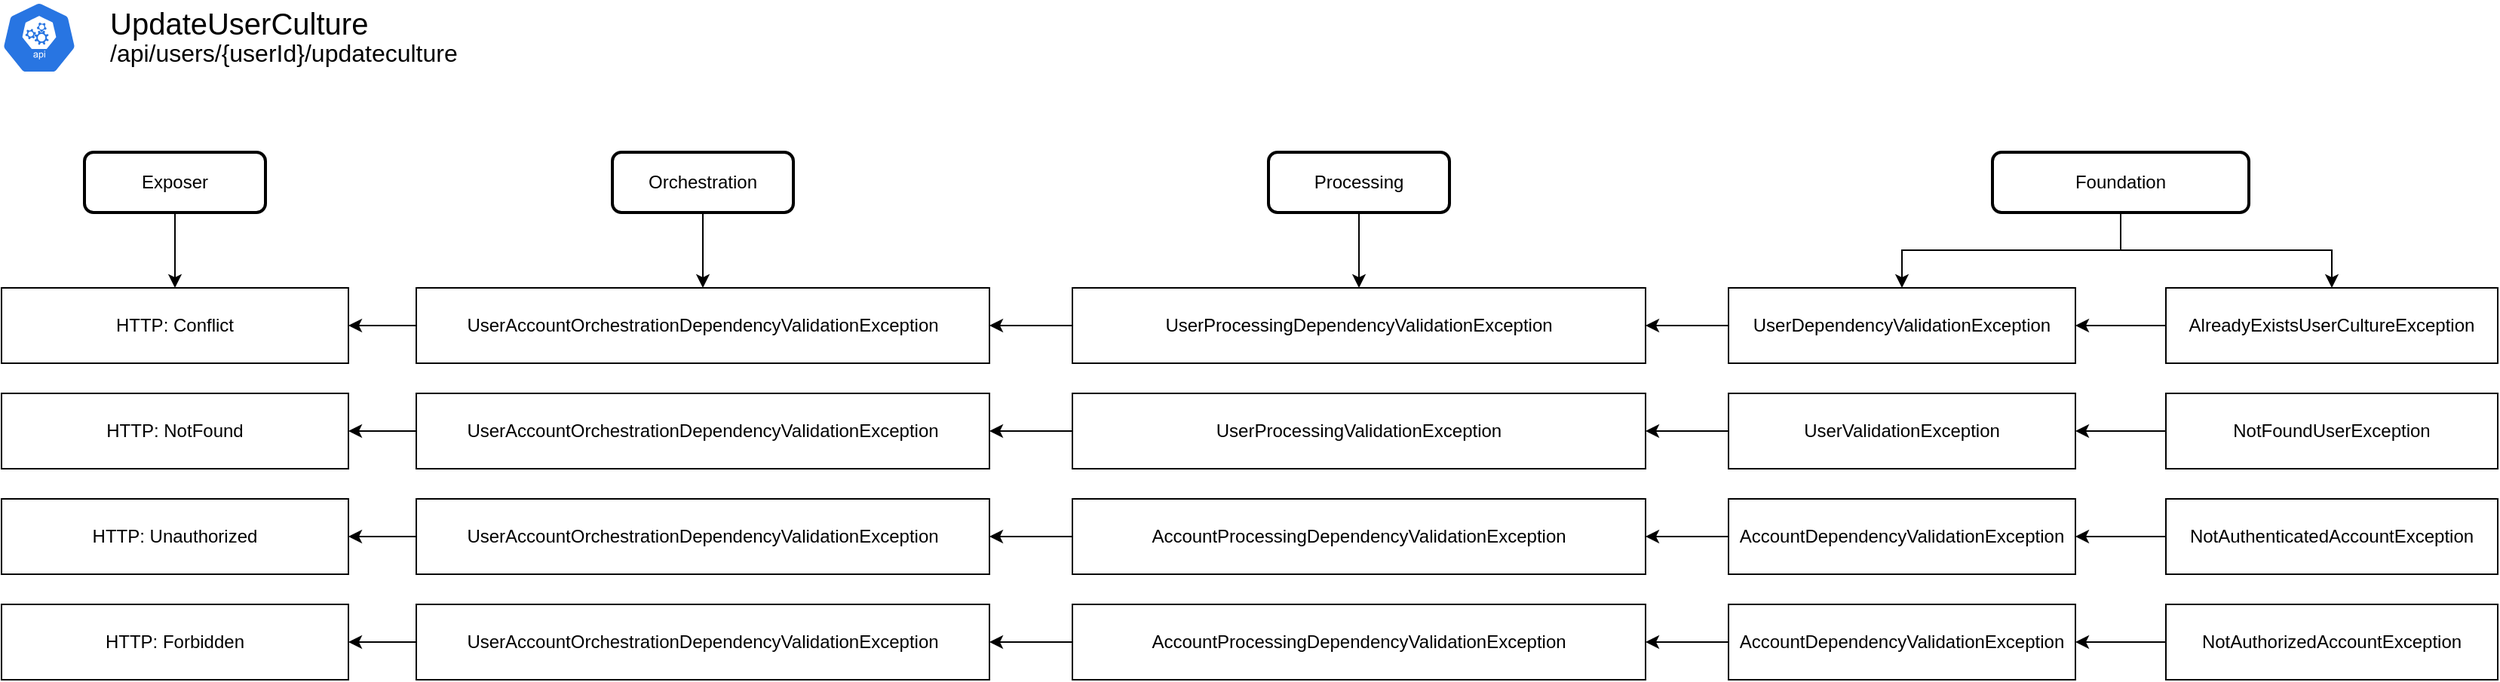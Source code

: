 <mxfile version="14.9.6" type="device" pages="3"><diagram id="CsEMnxA85D2mf0pbBJC0" name="Exceptions"><mxGraphModel dx="1492" dy="656" grid="1" gridSize="10" guides="1" tooltips="1" connect="1" arrows="1" fold="1" page="0" pageScale="1" pageWidth="1100" pageHeight="850" math="0" shadow="0"><root><mxCell id="0"/><mxCell id="1" parent="0"/><mxCell id="eDOsHBDGSvk5uLlNtwb7-19" value="" style="group" parent="1" vertex="1" connectable="0"><mxGeometry x="-170" y="190" width="310" height="48" as="geometry"/></mxCell><mxCell id="eDOsHBDGSvk5uLlNtwb7-16" value="" style="html=1;dashed=0;whitespace=wrap;fillColor=#2875E2;strokeColor=#ffffff;points=[[0.005,0.63,0],[0.1,0.2,0],[0.9,0.2,0],[0.5,0,0],[0.995,0.63,0],[0.72,0.99,0],[0.5,1,0],[0.28,0.99,0]];shape=mxgraph.kubernetes.icon;prIcon=api" parent="eDOsHBDGSvk5uLlNtwb7-19" vertex="1"><mxGeometry width="50" height="48" as="geometry"/></mxCell><mxCell id="eDOsHBDGSvk5uLlNtwb7-2" value="&lt;span style=&quot;font-size: 20px&quot;&gt;UpdateUserCulture&lt;/span&gt;" style="text;html=1;strokeColor=none;fillColor=none;align=left;verticalAlign=middle;whiteSpace=wrap;rounded=0;" parent="eDOsHBDGSvk5uLlNtwb7-19" vertex="1"><mxGeometry x="70" y="4" width="180" height="20" as="geometry"/></mxCell><mxCell id="eDOsHBDGSvk5uLlNtwb7-17" value="&lt;span style=&quot;font-size: 16px&quot;&gt;/api/users/{userId}/updateculture&lt;/span&gt;" style="text;html=1;strokeColor=none;fillColor=none;align=left;verticalAlign=middle;whiteSpace=wrap;rounded=0;" parent="eDOsHBDGSvk5uLlNtwb7-19" vertex="1"><mxGeometry x="70" y="24" width="240" height="20" as="geometry"/></mxCell><mxCell id="eDOsHBDGSvk5uLlNtwb7-31" style="edgeStyle=orthogonalEdgeStyle;rounded=0;orthogonalLoop=1;jettySize=auto;html=1;" parent="1" source="eDOsHBDGSvk5uLlNtwb7-32" target="eDOsHBDGSvk5uLlNtwb7-34" edge="1"><mxGeometry relative="1" as="geometry"/></mxCell><mxCell id="eDOsHBDGSvk5uLlNtwb7-32" value="AlreadyExistsUserCultureException" style="rounded=0;whiteSpace=wrap;html=1;" parent="1" vertex="1"><mxGeometry x="1265" y="380" width="220" height="50" as="geometry"/></mxCell><mxCell id="eDOsHBDGSvk5uLlNtwb7-71" style="edgeStyle=orthogonalEdgeStyle;rounded=0;orthogonalLoop=1;jettySize=auto;html=1;entryX=1;entryY=0.5;entryDx=0;entryDy=0;" parent="1" source="eDOsHBDGSvk5uLlNtwb7-34" target="eDOsHBDGSvk5uLlNtwb7-67" edge="1"><mxGeometry relative="1" as="geometry"/></mxCell><mxCell id="eDOsHBDGSvk5uLlNtwb7-34" value="UserDependencyValidationException" style="rounded=0;whiteSpace=wrap;html=1;" parent="1" vertex="1"><mxGeometry x="975" y="380" width="230" height="50" as="geometry"/></mxCell><mxCell id="eDOsHBDGSvk5uLlNtwb7-35" value="HTTP: Conflict" style="rounded=0;whiteSpace=wrap;html=1;" parent="1" vertex="1"><mxGeometry x="-170" y="380" width="230" height="50" as="geometry"/></mxCell><mxCell id="eDOsHBDGSvk5uLlNtwb7-36" style="edgeStyle=orthogonalEdgeStyle;rounded=0;orthogonalLoop=1;jettySize=auto;html=1;" parent="1" source="eDOsHBDGSvk5uLlNtwb7-37" target="eDOsHBDGSvk5uLlNtwb7-39" edge="1"><mxGeometry relative="1" as="geometry"/></mxCell><mxCell id="eDOsHBDGSvk5uLlNtwb7-37" value="NotFoundUserException" style="rounded=0;whiteSpace=wrap;html=1;" parent="1" vertex="1"><mxGeometry x="1265" y="450" width="220" height="50" as="geometry"/></mxCell><mxCell id="eDOsHBDGSvk5uLlNtwb7-72" style="edgeStyle=orthogonalEdgeStyle;rounded=0;orthogonalLoop=1;jettySize=auto;html=1;" parent="1" source="eDOsHBDGSvk5uLlNtwb7-39" target="eDOsHBDGSvk5uLlNtwb7-68" edge="1"><mxGeometry relative="1" as="geometry"/></mxCell><mxCell id="eDOsHBDGSvk5uLlNtwb7-39" value="UserValidationException" style="rounded=0;whiteSpace=wrap;html=1;" parent="1" vertex="1"><mxGeometry x="975" y="450" width="230" height="50" as="geometry"/></mxCell><mxCell id="eDOsHBDGSvk5uLlNtwb7-40" value="HTTP: NotFound" style="rounded=0;whiteSpace=wrap;html=1;" parent="1" vertex="1"><mxGeometry x="-170" y="450" width="230" height="50" as="geometry"/></mxCell><mxCell id="eDOsHBDGSvk5uLlNtwb7-41" style="edgeStyle=orthogonalEdgeStyle;rounded=0;orthogonalLoop=1;jettySize=auto;html=1;entryX=1;entryY=0.5;entryDx=0;entryDy=0;" parent="1" source="eDOsHBDGSvk5uLlNtwb7-42" target="eDOsHBDGSvk5uLlNtwb7-46" edge="1"><mxGeometry relative="1" as="geometry"/></mxCell><mxCell id="eDOsHBDGSvk5uLlNtwb7-42" value="NotAuthenticatedAccountException" style="rounded=0;whiteSpace=wrap;html=1;" parent="1" vertex="1"><mxGeometry x="1265" y="520" width="220" height="50" as="geometry"/></mxCell><mxCell id="eDOsHBDGSvk5uLlNtwb7-43" style="edgeStyle=orthogonalEdgeStyle;rounded=0;orthogonalLoop=1;jettySize=auto;html=1;entryX=1;entryY=0.5;entryDx=0;entryDy=0;" parent="1" source="eDOsHBDGSvk5uLlNtwb7-44" target="eDOsHBDGSvk5uLlNtwb7-48" edge="1"><mxGeometry relative="1" as="geometry"/></mxCell><mxCell id="eDOsHBDGSvk5uLlNtwb7-44" value="NotAuthorizedAccountException" style="rounded=0;whiteSpace=wrap;html=1;" parent="1" vertex="1"><mxGeometry x="1265" y="590" width="220" height="50" as="geometry"/></mxCell><mxCell id="eDOsHBDGSvk5uLlNtwb7-73" style="edgeStyle=orthogonalEdgeStyle;rounded=0;orthogonalLoop=1;jettySize=auto;html=1;entryX=1;entryY=0.5;entryDx=0;entryDy=0;" parent="1" source="eDOsHBDGSvk5uLlNtwb7-46" target="eDOsHBDGSvk5uLlNtwb7-69" edge="1"><mxGeometry relative="1" as="geometry"/></mxCell><mxCell id="eDOsHBDGSvk5uLlNtwb7-46" value="AccountDependencyValidationException" style="rounded=0;whiteSpace=wrap;html=1;" parent="1" vertex="1"><mxGeometry x="975" y="520" width="230" height="50" as="geometry"/></mxCell><mxCell id="eDOsHBDGSvk5uLlNtwb7-74" style="edgeStyle=orthogonalEdgeStyle;rounded=0;orthogonalLoop=1;jettySize=auto;html=1;entryX=1;entryY=0.5;entryDx=0;entryDy=0;" parent="1" source="eDOsHBDGSvk5uLlNtwb7-48" target="eDOsHBDGSvk5uLlNtwb7-70" edge="1"><mxGeometry relative="1" as="geometry"/></mxCell><mxCell id="eDOsHBDGSvk5uLlNtwb7-48" value="AccountDependencyValidationException" style="rounded=0;whiteSpace=wrap;html=1;" parent="1" vertex="1"><mxGeometry x="975" y="590" width="230" height="50" as="geometry"/></mxCell><mxCell id="eDOsHBDGSvk5uLlNtwb7-49" value="HTTP: Unauthorized" style="rounded=0;whiteSpace=wrap;html=1;" parent="1" vertex="1"><mxGeometry x="-170" y="520" width="230" height="50" as="geometry"/></mxCell><mxCell id="eDOsHBDGSvk5uLlNtwb7-50" value="HTTP: Forbidden" style="rounded=0;whiteSpace=wrap;html=1;" parent="1" vertex="1"><mxGeometry x="-170" y="590" width="230" height="50" as="geometry"/></mxCell><mxCell id="eDOsHBDGSvk5uLlNtwb7-53" style="edgeStyle=orthogonalEdgeStyle;rounded=0;orthogonalLoop=1;jettySize=auto;html=1;entryX=1;entryY=0.5;entryDx=0;entryDy=0;" parent="1" source="eDOsHBDGSvk5uLlNtwb7-51" target="eDOsHBDGSvk5uLlNtwb7-35" edge="1"><mxGeometry relative="1" as="geometry"/></mxCell><mxCell id="eDOsHBDGSvk5uLlNtwb7-51" value="UserAccountOrchestrationDependencyValidationException" style="rounded=0;whiteSpace=wrap;html=1;" parent="1" vertex="1"><mxGeometry x="105" y="380" width="380" height="50" as="geometry"/></mxCell><mxCell id="eDOsHBDGSvk5uLlNtwb7-56" style="edgeStyle=orthogonalEdgeStyle;rounded=0;orthogonalLoop=1;jettySize=auto;html=1;entryX=1;entryY=0.5;entryDx=0;entryDy=0;" parent="1" source="eDOsHBDGSvk5uLlNtwb7-54" target="eDOsHBDGSvk5uLlNtwb7-40" edge="1"><mxGeometry relative="1" as="geometry"/></mxCell><mxCell id="eDOsHBDGSvk5uLlNtwb7-54" value="UserAccountOrchestrationDependencyValidationException" style="rounded=0;whiteSpace=wrap;html=1;" parent="1" vertex="1"><mxGeometry x="105" y="450" width="380" height="50" as="geometry"/></mxCell><mxCell id="eDOsHBDGSvk5uLlNtwb7-59" style="edgeStyle=orthogonalEdgeStyle;rounded=0;orthogonalLoop=1;jettySize=auto;html=1;entryX=1;entryY=0.5;entryDx=0;entryDy=0;" parent="1" source="eDOsHBDGSvk5uLlNtwb7-57" target="eDOsHBDGSvk5uLlNtwb7-49" edge="1"><mxGeometry relative="1" as="geometry"/></mxCell><mxCell id="eDOsHBDGSvk5uLlNtwb7-57" value="UserAccountOrchestrationDependencyValidationException" style="rounded=0;whiteSpace=wrap;html=1;" parent="1" vertex="1"><mxGeometry x="105" y="520" width="380" height="50" as="geometry"/></mxCell><mxCell id="eDOsHBDGSvk5uLlNtwb7-62" style="edgeStyle=orthogonalEdgeStyle;rounded=0;orthogonalLoop=1;jettySize=auto;html=1;entryX=1;entryY=0.5;entryDx=0;entryDy=0;" parent="1" source="eDOsHBDGSvk5uLlNtwb7-60" target="eDOsHBDGSvk5uLlNtwb7-50" edge="1"><mxGeometry relative="1" as="geometry"/></mxCell><mxCell id="eDOsHBDGSvk5uLlNtwb7-60" value="UserAccountOrchestrationDependencyValidationException" style="rounded=0;whiteSpace=wrap;html=1;" parent="1" vertex="1"><mxGeometry x="105" y="590" width="380" height="50" as="geometry"/></mxCell><mxCell id="eDOsHBDGSvk5uLlNtwb7-65" style="edgeStyle=orthogonalEdgeStyle;rounded=0;orthogonalLoop=1;jettySize=auto;html=1;entryX=0.5;entryY=0;entryDx=0;entryDy=0;" parent="1" source="eDOsHBDGSvk5uLlNtwb7-63" target="eDOsHBDGSvk5uLlNtwb7-32" edge="1"><mxGeometry relative="1" as="geometry"/></mxCell><mxCell id="eDOsHBDGSvk5uLlNtwb7-66" style="edgeStyle=orthogonalEdgeStyle;rounded=0;orthogonalLoop=1;jettySize=auto;html=1;entryX=0.5;entryY=0;entryDx=0;entryDy=0;" parent="1" source="eDOsHBDGSvk5uLlNtwb7-63" target="eDOsHBDGSvk5uLlNtwb7-34" edge="1"><mxGeometry relative="1" as="geometry"/></mxCell><mxCell id="eDOsHBDGSvk5uLlNtwb7-63" value="Foundation" style="rounded=1;whiteSpace=wrap;html=1;strokeWidth=2;gradientColor=none;" parent="1" vertex="1"><mxGeometry x="1150" y="290" width="170" height="40" as="geometry"/></mxCell><mxCell id="eDOsHBDGSvk5uLlNtwb7-81" style="edgeStyle=orthogonalEdgeStyle;rounded=0;orthogonalLoop=1;jettySize=auto;html=1;" parent="1" source="eDOsHBDGSvk5uLlNtwb7-64" target="eDOsHBDGSvk5uLlNtwb7-67" edge="1"><mxGeometry relative="1" as="geometry"/></mxCell><mxCell id="eDOsHBDGSvk5uLlNtwb7-64" value="Processing" style="rounded=1;whiteSpace=wrap;html=1;strokeWidth=2;gradientColor=none;" parent="1" vertex="1"><mxGeometry x="670" y="290" width="120" height="40" as="geometry"/></mxCell><mxCell id="eDOsHBDGSvk5uLlNtwb7-75" style="edgeStyle=orthogonalEdgeStyle;rounded=0;orthogonalLoop=1;jettySize=auto;html=1;entryX=1;entryY=0.5;entryDx=0;entryDy=0;" parent="1" source="eDOsHBDGSvk5uLlNtwb7-67" target="eDOsHBDGSvk5uLlNtwb7-51" edge="1"><mxGeometry relative="1" as="geometry"/></mxCell><mxCell id="eDOsHBDGSvk5uLlNtwb7-67" value="UserProcessingDependencyValidationException" style="rounded=0;whiteSpace=wrap;html=1;" parent="1" vertex="1"><mxGeometry x="540" y="380" width="380" height="50" as="geometry"/></mxCell><mxCell id="eDOsHBDGSvk5uLlNtwb7-76" style="edgeStyle=orthogonalEdgeStyle;rounded=0;orthogonalLoop=1;jettySize=auto;html=1;entryX=1;entryY=0.5;entryDx=0;entryDy=0;" parent="1" source="eDOsHBDGSvk5uLlNtwb7-68" target="eDOsHBDGSvk5uLlNtwb7-54" edge="1"><mxGeometry relative="1" as="geometry"/></mxCell><mxCell id="eDOsHBDGSvk5uLlNtwb7-68" value="UserProcessingValidationException" style="rounded=0;whiteSpace=wrap;html=1;" parent="1" vertex="1"><mxGeometry x="540" y="450" width="380" height="50" as="geometry"/></mxCell><mxCell id="eDOsHBDGSvk5uLlNtwb7-77" style="edgeStyle=orthogonalEdgeStyle;rounded=0;orthogonalLoop=1;jettySize=auto;html=1;entryX=1;entryY=0.5;entryDx=0;entryDy=0;" parent="1" source="eDOsHBDGSvk5uLlNtwb7-69" target="eDOsHBDGSvk5uLlNtwb7-57" edge="1"><mxGeometry relative="1" as="geometry"/></mxCell><mxCell id="eDOsHBDGSvk5uLlNtwb7-69" value="AccountProcessingDependencyValidationException" style="rounded=0;whiteSpace=wrap;html=1;" parent="1" vertex="1"><mxGeometry x="540" y="520" width="380" height="50" as="geometry"/></mxCell><mxCell id="eDOsHBDGSvk5uLlNtwb7-78" value="" style="edgeStyle=orthogonalEdgeStyle;rounded=0;orthogonalLoop=1;jettySize=auto;html=1;" parent="1" source="eDOsHBDGSvk5uLlNtwb7-70" target="eDOsHBDGSvk5uLlNtwb7-60" edge="1"><mxGeometry relative="1" as="geometry"/></mxCell><mxCell id="eDOsHBDGSvk5uLlNtwb7-70" value="AccountProcessingDependencyValidationException" style="rounded=0;whiteSpace=wrap;html=1;" parent="1" vertex="1"><mxGeometry x="540" y="590" width="380" height="50" as="geometry"/></mxCell><mxCell id="eDOsHBDGSvk5uLlNtwb7-80" style="edgeStyle=orthogonalEdgeStyle;rounded=0;orthogonalLoop=1;jettySize=auto;html=1;" parent="1" source="eDOsHBDGSvk5uLlNtwb7-79" target="eDOsHBDGSvk5uLlNtwb7-51" edge="1"><mxGeometry relative="1" as="geometry"/></mxCell><mxCell id="eDOsHBDGSvk5uLlNtwb7-79" value="Orchestration" style="rounded=1;whiteSpace=wrap;html=1;strokeWidth=2;gradientColor=none;" parent="1" vertex="1"><mxGeometry x="235" y="290" width="120" height="40" as="geometry"/></mxCell><mxCell id="eDOsHBDGSvk5uLlNtwb7-83" style="edgeStyle=orthogonalEdgeStyle;rounded=0;orthogonalLoop=1;jettySize=auto;html=1;" parent="1" source="eDOsHBDGSvk5uLlNtwb7-82" target="eDOsHBDGSvk5uLlNtwb7-35" edge="1"><mxGeometry relative="1" as="geometry"/></mxCell><mxCell id="eDOsHBDGSvk5uLlNtwb7-82" value="Exposer" style="rounded=1;whiteSpace=wrap;html=1;strokeWidth=2;gradientColor=none;" parent="1" vertex="1"><mxGeometry x="-115" y="290" width="120" height="40" as="geometry"/></mxCell></root></mxGraphModel></diagram><diagram id="nMku2CE8dxZr9rOSE1Xh" name="JWT"><mxGraphModel dx="1831" dy="785" grid="1" gridSize="10" guides="1" tooltips="1" connect="1" arrows="1" fold="1" page="0" pageScale="1" pageWidth="1100" pageHeight="850" math="0" shadow="0"><root><mxCell id="T3J4aQcbIYhD5EvIiMY--0"/><mxCell id="T3J4aQcbIYhD5EvIiMY--1" parent="T3J4aQcbIYhD5EvIiMY--0"/><mxCell id="F7kea7uU_Rp9oJXkok8u-1" style="edgeStyle=orthogonalEdgeStyle;rounded=0;orthogonalLoop=1;jettySize=auto;html=1;entryX=0.5;entryY=0;entryDx=0;entryDy=0;" parent="T3J4aQcbIYhD5EvIiMY--1" source="T3J4aQcbIYhD5EvIiMY--2" target="F7kea7uU_Rp9oJXkok8u-0" edge="1"><mxGeometry relative="1" as="geometry"/></mxCell><mxCell id="T3J4aQcbIYhD5EvIiMY--2" value="&lt;font style=&quot;font-size: 18px&quot;&gt;FMFT.Extensions.Authentication&lt;/font&gt;" style="rounded=0;whiteSpace=wrap;html=1;" parent="T3J4aQcbIYhD5EvIiMY--1" vertex="1"><mxGeometry width="330" height="80" as="geometry"/></mxCell><mxCell id="F7kea7uU_Rp9oJXkok8u-0" value="AuthenticationContext" style="rounded=0;whiteSpace=wrap;html=1;" parent="T3J4aQcbIYhD5EvIiMY--1" vertex="1"><mxGeometry x="5" y="110" width="320" height="40" as="geometry"/></mxCell><mxCell id="F7kea7uU_Rp9oJXkok8u-4" style="edgeStyle=orthogonalEdgeStyle;rounded=0;orthogonalLoop=1;jettySize=auto;html=1;entryX=0.5;entryY=0;entryDx=0;entryDy=0;" parent="T3J4aQcbIYhD5EvIiMY--1" source="F7kea7uU_Rp9oJXkok8u-2" target="F7kea7uU_Rp9oJXkok8u-3" edge="1"><mxGeometry relative="1" as="geometry"/></mxCell><mxCell id="F7kea7uU_Rp9oJXkok8u-12" style="edgeStyle=orthogonalEdgeStyle;rounded=0;orthogonalLoop=1;jettySize=auto;html=1;exitX=1;exitY=0.5;exitDx=0;exitDy=0;" parent="T3J4aQcbIYhD5EvIiMY--1" source="F7kea7uU_Rp9oJXkok8u-7" target="F7kea7uU_Rp9oJXkok8u-11" edge="1"><mxGeometry relative="1" as="geometry"/></mxCell><mxCell id="F7kea7uU_Rp9oJXkok8u-2" value="&lt;font style=&quot;font-size: 18px&quot;&gt;FMFT.Web.Server&lt;/font&gt;" style="rounded=0;whiteSpace=wrap;html=1;" parent="T3J4aQcbIYhD5EvIiMY--1" vertex="1"><mxGeometry x="410" width="330" height="80" as="geometry"/></mxCell><mxCell id="F7kea7uU_Rp9oJXkok8u-6" style="edgeStyle=orthogonalEdgeStyle;rounded=0;orthogonalLoop=1;jettySize=auto;html=1;entryX=1;entryY=0.5;entryDx=0;entryDy=0;" parent="T3J4aQcbIYhD5EvIiMY--1" source="F7kea7uU_Rp9oJXkok8u-3" target="F7kea7uU_Rp9oJXkok8u-0" edge="1"><mxGeometry relative="1" as="geometry"/></mxCell><mxCell id="F7kea7uU_Rp9oJXkok8u-8" style="edgeStyle=orthogonalEdgeStyle;rounded=0;orthogonalLoop=1;jettySize=auto;html=1;entryX=0.5;entryY=0;entryDx=0;entryDy=0;" parent="T3J4aQcbIYhD5EvIiMY--1" source="F7kea7uU_Rp9oJXkok8u-3" target="F7kea7uU_Rp9oJXkok8u-7" edge="1"><mxGeometry relative="1" as="geometry"/></mxCell><mxCell id="F7kea7uU_Rp9oJXkok8u-3" value="AuthenticationBroker" style="rounded=0;whiteSpace=wrap;html=1;" parent="T3J4aQcbIYhD5EvIiMY--1" vertex="1"><mxGeometry x="415" y="110" width="320" height="40" as="geometry"/></mxCell><mxCell id="F7kea7uU_Rp9oJXkok8u-10" style="edgeStyle=orthogonalEdgeStyle;rounded=0;orthogonalLoop=1;jettySize=auto;html=1;entryX=0.5;entryY=0;entryDx=0;entryDy=0;" parent="T3J4aQcbIYhD5EvIiMY--1" source="F7kea7uU_Rp9oJXkok8u-7" target="F7kea7uU_Rp9oJXkok8u-9" edge="1"><mxGeometry relative="1" as="geometry"/></mxCell><mxCell id="F7kea7uU_Rp9oJXkok8u-7" value="AccountService" style="rounded=0;whiteSpace=wrap;html=1;" parent="T3J4aQcbIYhD5EvIiMY--1" vertex="1"><mxGeometry x="415" y="180" width="320" height="40" as="geometry"/></mxCell><mxCell id="F7kea7uU_Rp9oJXkok8u-14" style="edgeStyle=orthogonalEdgeStyle;rounded=0;orthogonalLoop=1;jettySize=auto;html=1;" parent="T3J4aQcbIYhD5EvIiMY--1" source="F7kea7uU_Rp9oJXkok8u-9" target="F7kea7uU_Rp9oJXkok8u-13" edge="1"><mxGeometry relative="1" as="geometry"/></mxCell><mxCell id="F7kea7uU_Rp9oJXkok8u-9" value="AccountProcessingService" style="rounded=0;whiteSpace=wrap;html=1;" parent="T3J4aQcbIYhD5EvIiMY--1" vertex="1"><mxGeometry x="415" y="250" width="320" height="40" as="geometry"/></mxCell><mxCell id="F7kea7uU_Rp9oJXkok8u-11" value="Account" style="rounded=0;whiteSpace=wrap;html=1;" parent="T3J4aQcbIYhD5EvIiMY--1" vertex="1"><mxGeometry x="830" y="180" width="320" height="40" as="geometry"/></mxCell><mxCell id="F7kea7uU_Rp9oJXkok8u-16" style="edgeStyle=orthogonalEdgeStyle;rounded=0;orthogonalLoop=1;jettySize=auto;html=1;" parent="T3J4aQcbIYhD5EvIiMY--1" source="F7kea7uU_Rp9oJXkok8u-13" target="F7kea7uU_Rp9oJXkok8u-15" edge="1"><mxGeometry relative="1" as="geometry"/></mxCell><mxCell id="F7kea7uU_Rp9oJXkok8u-13" value="UserAccountOrchestrationService" style="rounded=0;whiteSpace=wrap;html=1;" parent="T3J4aQcbIYhD5EvIiMY--1" vertex="1"><mxGeometry x="415" y="320" width="320" height="40" as="geometry"/></mxCell><mxCell id="F7kea7uU_Rp9oJXkok8u-15" value="UserAccount" style="rounded=0;whiteSpace=wrap;html=1;" parent="T3J4aQcbIYhD5EvIiMY--1" vertex="1"><mxGeometry x="830" y="320" width="320" height="40" as="geometry"/></mxCell><mxCell id="F7kea7uU_Rp9oJXkok8u-17" value="&lt;font style=&quot;font-size: 18px&quot;&gt;FMFT.Web.Client&lt;/font&gt;" style="rounded=0;whiteSpace=wrap;html=1;" parent="T3J4aQcbIYhD5EvIiMY--1" vertex="1"><mxGeometry x="410" y="510" width="330" height="80" as="geometry"/></mxCell><mxCell id="F7kea7uU_Rp9oJXkok8u-21" style="edgeStyle=orthogonalEdgeStyle;rounded=0;orthogonalLoop=1;jettySize=auto;html=1;entryX=0.5;entryY=0;entryDx=0;entryDy=0;" parent="T3J4aQcbIYhD5EvIiMY--1" source="F7kea7uU_Rp9oJXkok8u-18" target="F7kea7uU_Rp9oJXkok8u-20" edge="1"><mxGeometry relative="1" as="geometry"/></mxCell><mxCell id="F7kea7uU_Rp9oJXkok8u-18" value="&lt;font style=&quot;font-size: 18px&quot;&gt;FMFT.Web.Server (Web API)&lt;/font&gt;" style="rounded=0;whiteSpace=wrap;html=1;" parent="T3J4aQcbIYhD5EvIiMY--1" vertex="1"><mxGeometry y="510" width="330" height="80" as="geometry"/></mxCell><mxCell id="F7kea7uU_Rp9oJXkok8u-20" value="/api/account/info" style="rounded=0;whiteSpace=wrap;html=1;" parent="T3J4aQcbIYhD5EvIiMY--1" vertex="1"><mxGeometry x="5" y="630" width="320" height="40" as="geometry"/></mxCell><mxCell id="F7kea7uU_Rp9oJXkok8u-22" value="/api/account/createtoken" style="rounded=0;whiteSpace=wrap;html=1;" parent="T3J4aQcbIYhD5EvIiMY--1" vertex="1"><mxGeometry x="5" y="670" width="320" height="40" as="geometry"/></mxCell><mxCell id="F7kea7uU_Rp9oJXkok8u-26" value="/api/account/info" style="rounded=0;whiteSpace=wrap;html=1;" parent="T3J4aQcbIYhD5EvIiMY--1" vertex="1"><mxGeometry x="415" y="630" width="320" height="40" as="geometry"/></mxCell></root></mxGraphModel></diagram><diagram id="fV3WsW3VJnfSxzXOQTh1" name="Orders"><mxGraphModel dx="1556" dy="1067" grid="1" gridSize="10" guides="1" tooltips="1" connect="1" arrows="1" fold="1" page="0" pageScale="1" pageWidth="1100" pageHeight="850" math="0" shadow="0"><root><mxCell id="dbQ_WeAVUGUpDLjOInd0-0"/><mxCell id="dbQ_WeAVUGUpDLjOInd0-1" parent="dbQ_WeAVUGUpDLjOInd0-0"/><mxCell id="dbQ_WeAVUGUpDLjOInd0-2" value="Orders" style="shape=table;startSize=30;container=1;collapsible=0;childLayout=tableLayout;fixedRows=1;rowLines=0;fontStyle=1;align=center;pointerEvents=1;" parent="dbQ_WeAVUGUpDLjOInd0-1" vertex="1"><mxGeometry x="140" y="30" width="180" height="150" as="geometry"/></mxCell><mxCell id="dbQ_WeAVUGUpDLjOInd0-3" value="" style="shape=partialRectangle;html=1;whiteSpace=wrap;collapsible=0;dropTarget=0;pointerEvents=1;fillColor=none;top=0;left=0;bottom=1;right=0;points=[[0,0.5],[1,0.5]];portConstraint=eastwest;" parent="dbQ_WeAVUGUpDLjOInd0-2" vertex="1"><mxGeometry y="30" width="180" height="30" as="geometry"/></mxCell><mxCell id="dbQ_WeAVUGUpDLjOInd0-4" value="PK" style="shape=partialRectangle;html=1;whiteSpace=wrap;connectable=0;fillColor=none;top=0;left=0;bottom=0;right=0;overflow=hidden;pointerEvents=1;" parent="dbQ_WeAVUGUpDLjOInd0-3" vertex="1"><mxGeometry width="40" height="30" as="geometry"/></mxCell><mxCell id="dbQ_WeAVUGUpDLjOInd0-5" value="ID" style="shape=partialRectangle;html=1;whiteSpace=wrap;connectable=0;fillColor=none;top=0;left=0;bottom=0;right=0;align=left;spacingLeft=6;overflow=hidden;pointerEvents=1;" parent="dbQ_WeAVUGUpDLjOInd0-3" vertex="1"><mxGeometry x="40" width="140" height="30" as="geometry"/></mxCell><mxCell id="dbQ_WeAVUGUpDLjOInd0-6" value="" style="shape=partialRectangle;html=1;whiteSpace=wrap;collapsible=0;dropTarget=0;pointerEvents=1;fillColor=none;top=0;left=0;bottom=0;right=0;points=[[0,0.5],[1,0.5]];portConstraint=eastwest;" parent="dbQ_WeAVUGUpDLjOInd0-2" vertex="1"><mxGeometry y="60" width="180" height="30" as="geometry"/></mxCell><mxCell id="dbQ_WeAVUGUpDLjOInd0-7" value="FK" style="shape=partialRectangle;html=1;whiteSpace=wrap;connectable=0;fillColor=none;top=0;left=0;bottom=0;right=0;overflow=hidden;pointerEvents=1;" parent="dbQ_WeAVUGUpDLjOInd0-6" vertex="1"><mxGeometry width="40" height="30" as="geometry"/></mxCell><mxCell id="dbQ_WeAVUGUpDLjOInd0-8" value="UserId" style="shape=partialRectangle;html=1;whiteSpace=wrap;connectable=0;fillColor=none;top=0;left=0;bottom=0;right=0;align=left;spacingLeft=6;overflow=hidden;pointerEvents=1;" parent="dbQ_WeAVUGUpDLjOInd0-6" vertex="1"><mxGeometry x="40" width="140" height="30" as="geometry"/></mxCell><mxCell id="dbQ_WeAVUGUpDLjOInd0-9" value="" style="shape=partialRectangle;html=1;whiteSpace=wrap;collapsible=0;dropTarget=0;pointerEvents=1;fillColor=none;top=0;left=0;bottom=0;right=0;points=[[0,0.5],[1,0.5]];portConstraint=eastwest;" parent="dbQ_WeAVUGUpDLjOInd0-2" vertex="1"><mxGeometry y="90" width="180" height="30" as="geometry"/></mxCell><mxCell id="dbQ_WeAVUGUpDLjOInd0-10" value="" style="shape=partialRectangle;html=1;whiteSpace=wrap;connectable=0;fillColor=none;top=0;left=0;bottom=0;right=0;overflow=hidden;pointerEvents=1;" parent="dbQ_WeAVUGUpDLjOInd0-9" vertex="1"><mxGeometry width="40" height="30" as="geometry"/></mxCell><mxCell id="dbQ_WeAVUGUpDLjOInd0-11" value="CreateDate" style="shape=partialRectangle;html=1;whiteSpace=wrap;connectable=0;fillColor=none;top=0;left=0;bottom=0;right=0;align=left;spacingLeft=6;overflow=hidden;pointerEvents=1;" parent="dbQ_WeAVUGUpDLjOInd0-9" vertex="1"><mxGeometry x="40" width="140" height="30" as="geometry"/></mxCell><mxCell id="dbQ_WeAVUGUpDLjOInd0-22" style="edgeStyle=orthogonalEdgeStyle;rounded=0;orthogonalLoop=1;jettySize=auto;html=1;entryX=1;entryY=0.5;entryDx=0;entryDy=0;" parent="dbQ_WeAVUGUpDLjOInd0-1" source="dbQ_WeAVUGUpDLjOInd0-12" target="dbQ_WeAVUGUpDLjOInd0-3" edge="1"><mxGeometry relative="1" as="geometry"/></mxCell><mxCell id="dbQ_WeAVUGUpDLjOInd0-12" value="OrderItem" style="shape=table;startSize=30;container=1;collapsible=0;childLayout=tableLayout;fixedRows=1;rowLines=0;fontStyle=1;align=center;pointerEvents=1;" parent="dbQ_WeAVUGUpDLjOInd0-1" vertex="1"><mxGeometry x="470" width="180" height="120" as="geometry"/></mxCell><mxCell id="dbQ_WeAVUGUpDLjOInd0-13" value="" style="shape=partialRectangle;html=1;whiteSpace=wrap;collapsible=0;dropTarget=0;pointerEvents=1;fillColor=none;top=0;left=0;bottom=1;right=0;points=[[0,0.5],[1,0.5]];portConstraint=eastwest;" parent="dbQ_WeAVUGUpDLjOInd0-12" vertex="1"><mxGeometry y="30" width="180" height="30" as="geometry"/></mxCell><mxCell id="dbQ_WeAVUGUpDLjOInd0-14" value="PK" style="shape=partialRectangle;html=1;whiteSpace=wrap;connectable=0;fillColor=none;top=0;left=0;bottom=0;right=0;overflow=hidden;pointerEvents=1;" parent="dbQ_WeAVUGUpDLjOInd0-13" vertex="1"><mxGeometry width="40" height="30" as="geometry"/></mxCell><mxCell id="dbQ_WeAVUGUpDLjOInd0-15" value="ID" style="shape=partialRectangle;html=1;whiteSpace=wrap;connectable=0;fillColor=none;top=0;left=0;bottom=0;right=0;align=left;spacingLeft=6;overflow=hidden;pointerEvents=1;" parent="dbQ_WeAVUGUpDLjOInd0-13" vertex="1"><mxGeometry x="40" width="140" height="30" as="geometry"/></mxCell><mxCell id="dbQ_WeAVUGUpDLjOInd0-16" value="" style="shape=partialRectangle;html=1;whiteSpace=wrap;collapsible=0;dropTarget=0;pointerEvents=1;fillColor=none;top=0;left=0;bottom=0;right=0;points=[[0,0.5],[1,0.5]];portConstraint=eastwest;" parent="dbQ_WeAVUGUpDLjOInd0-12" vertex="1"><mxGeometry y="60" width="180" height="30" as="geometry"/></mxCell><mxCell id="dbQ_WeAVUGUpDLjOInd0-17" value="FK" style="shape=partialRectangle;html=1;whiteSpace=wrap;connectable=0;fillColor=none;top=0;left=0;bottom=0;right=0;overflow=hidden;pointerEvents=1;" parent="dbQ_WeAVUGUpDLjOInd0-16" vertex="1"><mxGeometry width="40" height="30" as="geometry"/></mxCell><mxCell id="dbQ_WeAVUGUpDLjOInd0-18" value="OrderId" style="shape=partialRectangle;html=1;whiteSpace=wrap;connectable=0;fillColor=none;top=0;left=0;bottom=0;right=0;align=left;spacingLeft=6;overflow=hidden;pointerEvents=1;" parent="dbQ_WeAVUGUpDLjOInd0-16" vertex="1"><mxGeometry x="40" width="140" height="30" as="geometry"/></mxCell><mxCell id="dbQ_WeAVUGUpDLjOInd0-38" value="ShowProducts" style="shape=table;startSize=30;container=1;collapsible=0;childLayout=tableLayout;fixedRows=1;rowLines=0;fontStyle=1;align=center;pointerEvents=1;" parent="dbQ_WeAVUGUpDLjOInd0-1" vertex="1"><mxGeometry x="1130" y="110" width="180" height="150" as="geometry"/></mxCell><mxCell id="dbQ_WeAVUGUpDLjOInd0-39" value="" style="shape=partialRectangle;html=1;whiteSpace=wrap;collapsible=0;dropTarget=0;pointerEvents=1;fillColor=none;top=0;left=0;bottom=1;right=0;points=[[0,0.5],[1,0.5]];portConstraint=eastwest;" parent="dbQ_WeAVUGUpDLjOInd0-38" vertex="1"><mxGeometry y="30" width="180" height="30" as="geometry"/></mxCell><mxCell id="dbQ_WeAVUGUpDLjOInd0-40" value="PK" style="shape=partialRectangle;html=1;whiteSpace=wrap;connectable=0;fillColor=none;top=0;left=0;bottom=0;right=0;overflow=hidden;pointerEvents=1;" parent="dbQ_WeAVUGUpDLjOInd0-39" vertex="1"><mxGeometry width="40" height="30" as="geometry"/></mxCell><mxCell id="dbQ_WeAVUGUpDLjOInd0-41" value="ID" style="shape=partialRectangle;html=1;whiteSpace=wrap;connectable=0;fillColor=none;top=0;left=0;bottom=0;right=0;align=left;spacingLeft=6;overflow=hidden;pointerEvents=1;" parent="dbQ_WeAVUGUpDLjOInd0-39" vertex="1"><mxGeometry x="40" width="140" height="30" as="geometry"/></mxCell><mxCell id="dbQ_WeAVUGUpDLjOInd0-42" value="" style="shape=partialRectangle;html=1;whiteSpace=wrap;collapsible=0;dropTarget=0;pointerEvents=1;fillColor=none;top=0;left=0;bottom=0;right=0;points=[[0,0.5],[1,0.5]];portConstraint=eastwest;" parent="dbQ_WeAVUGUpDLjOInd0-38" vertex="1"><mxGeometry y="60" width="180" height="30" as="geometry"/></mxCell><mxCell id="dbQ_WeAVUGUpDLjOInd0-43" value="FK" style="shape=partialRectangle;html=1;whiteSpace=wrap;connectable=0;fillColor=none;top=0;left=0;bottom=0;right=0;overflow=hidden;pointerEvents=1;" parent="dbQ_WeAVUGUpDLjOInd0-42" vertex="1"><mxGeometry width="40" height="30" as="geometry"/></mxCell><mxCell id="dbQ_WeAVUGUpDLjOInd0-44" value="ShowId" style="shape=partialRectangle;html=1;whiteSpace=wrap;connectable=0;fillColor=none;top=0;left=0;bottom=0;right=0;align=left;spacingLeft=6;overflow=hidden;pointerEvents=1;" parent="dbQ_WeAVUGUpDLjOInd0-42" vertex="1"><mxGeometry x="40" width="140" height="30" as="geometry"/></mxCell><mxCell id="dbQ_WeAVUGUpDLjOInd0-45" value="" style="shape=partialRectangle;html=1;whiteSpace=wrap;collapsible=0;dropTarget=0;pointerEvents=1;fillColor=none;top=0;left=0;bottom=0;right=0;points=[[0,0.5],[1,0.5]];portConstraint=eastwest;" parent="dbQ_WeAVUGUpDLjOInd0-38" vertex="1"><mxGeometry y="90" width="180" height="30" as="geometry"/></mxCell><mxCell id="dbQ_WeAVUGUpDLjOInd0-46" value="" style="shape=partialRectangle;html=1;whiteSpace=wrap;connectable=0;fillColor=none;top=0;left=0;bottom=0;right=0;overflow=hidden;pointerEvents=1;" parent="dbQ_WeAVUGUpDLjOInd0-45" vertex="1"><mxGeometry width="40" height="30" as="geometry"/></mxCell><mxCell id="dbQ_WeAVUGUpDLjOInd0-47" value="Name" style="shape=partialRectangle;html=1;whiteSpace=wrap;connectable=0;fillColor=none;top=0;left=0;bottom=0;right=0;align=left;spacingLeft=6;overflow=hidden;pointerEvents=1;" parent="dbQ_WeAVUGUpDLjOInd0-45" vertex="1"><mxGeometry x="40" width="140" height="30" as="geometry"/></mxCell><mxCell id="dbQ_WeAVUGUpDLjOInd0-49" value="Reservations" style="shape=table;startSize=30;container=1;collapsible=0;childLayout=tableLayout;fixedRows=1;rowLines=0;fontStyle=1;align=center;pointerEvents=1;" parent="dbQ_WeAVUGUpDLjOInd0-1" vertex="1"><mxGeometry x="780" y="-130" width="180" height="150" as="geometry"/></mxCell><mxCell id="dbQ_WeAVUGUpDLjOInd0-50" value="" style="shape=partialRectangle;html=1;whiteSpace=wrap;collapsible=0;dropTarget=0;pointerEvents=1;fillColor=none;top=0;left=0;bottom=1;right=0;points=[[0,0.5],[1,0.5]];portConstraint=eastwest;" parent="dbQ_WeAVUGUpDLjOInd0-49" vertex="1"><mxGeometry y="30" width="180" height="30" as="geometry"/></mxCell><mxCell id="dbQ_WeAVUGUpDLjOInd0-51" value="PK" style="shape=partialRectangle;html=1;whiteSpace=wrap;connectable=0;fillColor=none;top=0;left=0;bottom=0;right=0;overflow=hidden;pointerEvents=1;" parent="dbQ_WeAVUGUpDLjOInd0-50" vertex="1"><mxGeometry width="40" height="30" as="geometry"/></mxCell><mxCell id="dbQ_WeAVUGUpDLjOInd0-52" value="ID" style="shape=partialRectangle;html=1;whiteSpace=wrap;connectable=0;fillColor=none;top=0;left=0;bottom=0;right=0;align=left;spacingLeft=6;overflow=hidden;pointerEvents=1;" parent="dbQ_WeAVUGUpDLjOInd0-50" vertex="1"><mxGeometry x="40" width="140" height="30" as="geometry"/></mxCell><mxCell id="dbQ_WeAVUGUpDLjOInd0-53" value="" style="shape=partialRectangle;html=1;whiteSpace=wrap;collapsible=0;dropTarget=0;pointerEvents=1;fillColor=none;top=0;left=0;bottom=0;right=0;points=[[0,0.5],[1,0.5]];portConstraint=eastwest;" parent="dbQ_WeAVUGUpDLjOInd0-49" vertex="1"><mxGeometry y="60" width="180" height="30" as="geometry"/></mxCell><mxCell id="dbQ_WeAVUGUpDLjOInd0-54" value="FK" style="shape=partialRectangle;html=1;whiteSpace=wrap;connectable=0;fillColor=none;top=0;left=0;bottom=0;right=0;overflow=hidden;pointerEvents=1;" parent="dbQ_WeAVUGUpDLjOInd0-53" vertex="1"><mxGeometry width="40" height="30" as="geometry"/></mxCell><mxCell id="dbQ_WeAVUGUpDLjOInd0-55" value="OrderItemId" style="shape=partialRectangle;html=1;whiteSpace=wrap;connectable=0;fillColor=none;top=0;left=0;bottom=0;right=0;align=left;spacingLeft=6;overflow=hidden;pointerEvents=1;" parent="dbQ_WeAVUGUpDLjOInd0-53" vertex="1"><mxGeometry x="40" width="140" height="30" as="geometry"/></mxCell><mxCell id="dbQ_WeAVUGUpDLjOInd0-56" value="" style="shape=partialRectangle;html=1;whiteSpace=wrap;collapsible=0;dropTarget=0;pointerEvents=1;fillColor=none;top=0;left=0;bottom=0;right=0;points=[[0,0.5],[1,0.5]];portConstraint=eastwest;" parent="dbQ_WeAVUGUpDLjOInd0-49" vertex="1"><mxGeometry y="90" width="180" height="30" as="geometry"/></mxCell><mxCell id="dbQ_WeAVUGUpDLjOInd0-57" value="" style="shape=partialRectangle;html=1;whiteSpace=wrap;connectable=0;fillColor=none;top=0;left=0;bottom=0;right=0;overflow=hidden;pointerEvents=1;" parent="dbQ_WeAVUGUpDLjOInd0-56" vertex="1"><mxGeometry width="40" height="30" as="geometry"/></mxCell><mxCell id="dbQ_WeAVUGUpDLjOInd0-58" value="" style="shape=partialRectangle;html=1;whiteSpace=wrap;connectable=0;fillColor=none;top=0;left=0;bottom=0;right=0;align=left;spacingLeft=6;overflow=hidden;pointerEvents=1;" parent="dbQ_WeAVUGUpDLjOInd0-56" vertex="1"><mxGeometry x="40" width="140" height="30" as="geometry"/></mxCell><mxCell id="dbQ_WeAVUGUpDLjOInd0-60" style="edgeStyle=orthogonalEdgeStyle;rounded=0;orthogonalLoop=1;jettySize=auto;html=1;entryX=0;entryY=0.5;entryDx=0;entryDy=0;exitX=0;exitY=0.5;exitDx=0;exitDy=0;" parent="dbQ_WeAVUGUpDLjOInd0-1" source="WePpOcRDt0TTuCgRf5IK-35" target="dbQ_WeAVUGUpDLjOInd0-39" edge="1"><mxGeometry relative="1" as="geometry"><mxPoint x="650" y="105" as="sourcePoint"/></mxGeometry></mxCell><mxCell id="dbQ_WeAVUGUpDLjOInd0-63" style="edgeStyle=orthogonalEdgeStyle;rounded=0;orthogonalLoop=1;jettySize=auto;html=1;exitX=0;exitY=0.5;exitDx=0;exitDy=0;entryX=1;entryY=0.5;entryDx=0;entryDy=0;" parent="dbQ_WeAVUGUpDLjOInd0-1" source="dbQ_WeAVUGUpDLjOInd0-53" target="dbQ_WeAVUGUpDLjOInd0-13" edge="1"><mxGeometry relative="1" as="geometry"/></mxCell><mxCell id="WePpOcRDt0TTuCgRf5IK-0" value="Reservations" style="shape=table;startSize=30;container=1;collapsible=0;childLayout=tableLayout;fixedRows=1;rowLines=0;fontStyle=1;align=center;pointerEvents=1;" vertex="1" parent="dbQ_WeAVUGUpDLjOInd0-1"><mxGeometry x="320" y="310" width="180" height="150" as="geometry"/></mxCell><mxCell id="WePpOcRDt0TTuCgRf5IK-1" value="" style="shape=partialRectangle;html=1;whiteSpace=wrap;collapsible=0;dropTarget=0;pointerEvents=1;fillColor=none;top=0;left=0;bottom=1;right=0;points=[[0,0.5],[1,0.5]];portConstraint=eastwest;" vertex="1" parent="WePpOcRDt0TTuCgRf5IK-0"><mxGeometry y="30" width="180" height="30" as="geometry"/></mxCell><mxCell id="WePpOcRDt0TTuCgRf5IK-2" value="PK" style="shape=partialRectangle;html=1;whiteSpace=wrap;connectable=0;fillColor=none;top=0;left=0;bottom=0;right=0;overflow=hidden;pointerEvents=1;" vertex="1" parent="WePpOcRDt0TTuCgRf5IK-1"><mxGeometry width="40" height="30" as="geometry"/></mxCell><mxCell id="WePpOcRDt0TTuCgRf5IK-3" value="ID" style="shape=partialRectangle;html=1;whiteSpace=wrap;connectable=0;fillColor=none;top=0;left=0;bottom=0;right=0;align=left;spacingLeft=6;overflow=hidden;pointerEvents=1;" vertex="1" parent="WePpOcRDt0TTuCgRf5IK-1"><mxGeometry x="40" width="140" height="30" as="geometry"/></mxCell><mxCell id="WePpOcRDt0TTuCgRf5IK-7" value="" style="shape=partialRectangle;html=1;whiteSpace=wrap;collapsible=0;dropTarget=0;pointerEvents=1;fillColor=none;top=0;left=0;bottom=0;right=0;points=[[0,0.5],[1,0.5]];portConstraint=eastwest;" vertex="1" parent="WePpOcRDt0TTuCgRf5IK-0"><mxGeometry y="60" width="180" height="30" as="geometry"/></mxCell><mxCell id="WePpOcRDt0TTuCgRf5IK-8" value="FK" style="shape=partialRectangle;html=1;whiteSpace=wrap;connectable=0;fillColor=none;top=0;left=0;bottom=0;right=0;overflow=hidden;pointerEvents=1;" vertex="1" parent="WePpOcRDt0TTuCgRf5IK-7"><mxGeometry width="40" height="30" as="geometry"/></mxCell><mxCell id="WePpOcRDt0TTuCgRf5IK-9" value="OrderId" style="shape=partialRectangle;html=1;whiteSpace=wrap;connectable=0;fillColor=none;top=0;left=0;bottom=0;right=0;align=left;spacingLeft=6;overflow=hidden;pointerEvents=1;" vertex="1" parent="WePpOcRDt0TTuCgRf5IK-7"><mxGeometry x="40" width="140" height="30" as="geometry"/></mxCell><mxCell id="WePpOcRDt0TTuCgRf5IK-4" value="" style="shape=partialRectangle;html=1;whiteSpace=wrap;collapsible=0;dropTarget=0;pointerEvents=1;fillColor=none;top=0;left=0;bottom=0;right=0;points=[[0,0.5],[1,0.5]];portConstraint=eastwest;" vertex="1" parent="WePpOcRDt0TTuCgRf5IK-0"><mxGeometry y="90" width="180" height="30" as="geometry"/></mxCell><mxCell id="WePpOcRDt0TTuCgRf5IK-5" value="FK" style="shape=partialRectangle;html=1;whiteSpace=wrap;connectable=0;fillColor=none;top=0;left=0;bottom=0;right=0;overflow=hidden;pointerEvents=1;" vertex="1" parent="WePpOcRDt0TTuCgRf5IK-4"><mxGeometry width="40" height="30" as="geometry"/></mxCell><mxCell id="WePpOcRDt0TTuCgRf5IK-6" value="ShowId" style="shape=partialRectangle;html=1;whiteSpace=wrap;connectable=0;fillColor=none;top=0;left=0;bottom=0;right=0;align=left;spacingLeft=6;overflow=hidden;pointerEvents=1;" vertex="1" parent="WePpOcRDt0TTuCgRf5IK-4"><mxGeometry x="40" width="140" height="30" as="geometry"/></mxCell><mxCell id="WePpOcRDt0TTuCgRf5IK-10" value="ReservationSeats" style="shape=table;startSize=30;container=1;collapsible=0;childLayout=tableLayout;fixedRows=1;rowLines=0;fontStyle=1;align=center;pointerEvents=1;" vertex="1" parent="dbQ_WeAVUGUpDLjOInd0-1"><mxGeometry x="590" y="360" width="180" height="180" as="geometry"/></mxCell><mxCell id="WePpOcRDt0TTuCgRf5IK-11" value="" style="shape=partialRectangle;html=1;whiteSpace=wrap;collapsible=0;dropTarget=0;pointerEvents=1;fillColor=none;top=0;left=0;bottom=1;right=0;points=[[0,0.5],[1,0.5]];portConstraint=eastwest;" vertex="1" parent="WePpOcRDt0TTuCgRf5IK-10"><mxGeometry y="30" width="180" height="30" as="geometry"/></mxCell><mxCell id="WePpOcRDt0TTuCgRf5IK-12" value="PK" style="shape=partialRectangle;html=1;whiteSpace=wrap;connectable=0;fillColor=none;top=0;left=0;bottom=0;right=0;overflow=hidden;pointerEvents=1;" vertex="1" parent="WePpOcRDt0TTuCgRf5IK-11"><mxGeometry width="40" height="30" as="geometry"/></mxCell><mxCell id="WePpOcRDt0TTuCgRf5IK-13" value="ID" style="shape=partialRectangle;html=1;whiteSpace=wrap;connectable=0;fillColor=none;top=0;left=0;bottom=0;right=0;align=left;spacingLeft=6;overflow=hidden;pointerEvents=1;" vertex="1" parent="WePpOcRDt0TTuCgRf5IK-11"><mxGeometry x="40" width="140" height="30" as="geometry"/></mxCell><mxCell id="WePpOcRDt0TTuCgRf5IK-14" value="" style="shape=partialRectangle;html=1;whiteSpace=wrap;collapsible=0;dropTarget=0;pointerEvents=1;fillColor=none;top=0;left=0;bottom=0;right=0;points=[[0,0.5],[1,0.5]];portConstraint=eastwest;" vertex="1" parent="WePpOcRDt0TTuCgRf5IK-10"><mxGeometry y="60" width="180" height="30" as="geometry"/></mxCell><mxCell id="WePpOcRDt0TTuCgRf5IK-15" value="FK" style="shape=partialRectangle;html=1;whiteSpace=wrap;connectable=0;fillColor=none;top=0;left=0;bottom=0;right=0;overflow=hidden;pointerEvents=1;" vertex="1" parent="WePpOcRDt0TTuCgRf5IK-14"><mxGeometry width="40" height="30" as="geometry"/></mxCell><mxCell id="WePpOcRDt0TTuCgRf5IK-16" value="OrderReservationId" style="shape=partialRectangle;html=1;whiteSpace=wrap;connectable=0;fillColor=none;top=0;left=0;bottom=0;right=0;align=left;spacingLeft=6;overflow=hidden;pointerEvents=1;" vertex="1" parent="WePpOcRDt0TTuCgRf5IK-14"><mxGeometry x="40" width="140" height="30" as="geometry"/></mxCell><mxCell id="WePpOcRDt0TTuCgRf5IK-17" value="" style="shape=partialRectangle;html=1;whiteSpace=wrap;collapsible=0;dropTarget=0;pointerEvents=1;fillColor=none;top=0;left=0;bottom=0;right=0;points=[[0,0.5],[1,0.5]];portConstraint=eastwest;" vertex="1" parent="WePpOcRDt0TTuCgRf5IK-10"><mxGeometry y="90" width="180" height="30" as="geometry"/></mxCell><mxCell id="WePpOcRDt0TTuCgRf5IK-18" value="FK" style="shape=partialRectangle;html=1;whiteSpace=wrap;connectable=0;fillColor=none;top=0;left=0;bottom=0;right=0;overflow=hidden;pointerEvents=1;" vertex="1" parent="WePpOcRDt0TTuCgRf5IK-17"><mxGeometry width="40" height="30" as="geometry"/></mxCell><mxCell id="WePpOcRDt0TTuCgRf5IK-19" value="SeatId" style="shape=partialRectangle;html=1;whiteSpace=wrap;connectable=0;fillColor=none;top=0;left=0;bottom=0;right=0;align=left;spacingLeft=6;overflow=hidden;pointerEvents=1;" vertex="1" parent="WePpOcRDt0TTuCgRf5IK-17"><mxGeometry x="40" width="140" height="30" as="geometry"/></mxCell><mxCell id="WePpOcRDt0TTuCgRf5IK-22" value="" style="shape=partialRectangle;html=1;whiteSpace=wrap;collapsible=0;dropTarget=0;pointerEvents=1;fillColor=none;top=0;left=0;bottom=0;right=0;points=[[0,0.5],[1,0.5]];portConstraint=eastwest;" vertex="1" parent="WePpOcRDt0TTuCgRf5IK-10"><mxGeometry y="120" width="180" height="30" as="geometry"/></mxCell><mxCell id="WePpOcRDt0TTuCgRf5IK-23" value="FK" style="shape=partialRectangle;html=1;whiteSpace=wrap;connectable=0;fillColor=none;top=0;left=0;bottom=0;right=0;overflow=hidden;pointerEvents=1;" vertex="1" parent="WePpOcRDt0TTuCgRf5IK-22"><mxGeometry width="40" height="30" as="geometry"/></mxCell><mxCell id="WePpOcRDt0TTuCgRf5IK-24" value="ShowProductId" style="shape=partialRectangle;html=1;whiteSpace=wrap;connectable=0;fillColor=none;top=0;left=0;bottom=0;right=0;align=left;spacingLeft=6;overflow=hidden;pointerEvents=1;" vertex="1" parent="WePpOcRDt0TTuCgRf5IK-22"><mxGeometry x="40" width="140" height="30" as="geometry"/></mxCell><mxCell id="WePpOcRDt0TTuCgRf5IK-21" style="edgeStyle=orthogonalEdgeStyle;rounded=0;orthogonalLoop=1;jettySize=auto;html=1;exitX=0;exitY=0.5;exitDx=0;exitDy=0;entryX=1;entryY=0.5;entryDx=0;entryDy=0;" edge="1" parent="dbQ_WeAVUGUpDLjOInd0-1" source="WePpOcRDt0TTuCgRf5IK-14" target="WePpOcRDt0TTuCgRf5IK-1"><mxGeometry relative="1" as="geometry"/></mxCell><mxCell id="WePpOcRDt0TTuCgRf5IK-25" value="ReservationSeats" style="shape=table;startSize=30;container=1;collapsible=0;childLayout=tableLayout;fixedRows=1;rowLines=0;fontStyle=1;align=center;pointerEvents=1;" vertex="1" parent="dbQ_WeAVUGUpDLjOInd0-1"><mxGeometry x="1130" y="-140" width="180" height="180" as="geometry"/></mxCell><mxCell id="WePpOcRDt0TTuCgRf5IK-26" value="" style="shape=partialRectangle;html=1;whiteSpace=wrap;collapsible=0;dropTarget=0;pointerEvents=1;fillColor=none;top=0;left=0;bottom=1;right=0;points=[[0,0.5],[1,0.5]];portConstraint=eastwest;" vertex="1" parent="WePpOcRDt0TTuCgRf5IK-25"><mxGeometry y="30" width="180" height="30" as="geometry"/></mxCell><mxCell id="WePpOcRDt0TTuCgRf5IK-27" value="PK" style="shape=partialRectangle;html=1;whiteSpace=wrap;connectable=0;fillColor=none;top=0;left=0;bottom=0;right=0;overflow=hidden;pointerEvents=1;" vertex="1" parent="WePpOcRDt0TTuCgRf5IK-26"><mxGeometry width="40" height="30" as="geometry"/></mxCell><mxCell id="WePpOcRDt0TTuCgRf5IK-28" value="ID" style="shape=partialRectangle;html=1;whiteSpace=wrap;connectable=0;fillColor=none;top=0;left=0;bottom=0;right=0;align=left;spacingLeft=6;overflow=hidden;pointerEvents=1;" vertex="1" parent="WePpOcRDt0TTuCgRf5IK-26"><mxGeometry x="40" width="140" height="30" as="geometry"/></mxCell><mxCell id="WePpOcRDt0TTuCgRf5IK-29" value="" style="shape=partialRectangle;html=1;whiteSpace=wrap;collapsible=0;dropTarget=0;pointerEvents=1;fillColor=none;top=0;left=0;bottom=0;right=0;points=[[0,0.5],[1,0.5]];portConstraint=eastwest;" vertex="1" parent="WePpOcRDt0TTuCgRf5IK-25"><mxGeometry y="60" width="180" height="30" as="geometry"/></mxCell><mxCell id="WePpOcRDt0TTuCgRf5IK-30" value="FK" style="shape=partialRectangle;html=1;whiteSpace=wrap;connectable=0;fillColor=none;top=0;left=0;bottom=0;right=0;overflow=hidden;pointerEvents=1;" vertex="1" parent="WePpOcRDt0TTuCgRf5IK-29"><mxGeometry width="40" height="30" as="geometry"/></mxCell><mxCell id="WePpOcRDt0TTuCgRf5IK-31" value="ReservationId" style="shape=partialRectangle;html=1;whiteSpace=wrap;connectable=0;fillColor=none;top=0;left=0;bottom=0;right=0;align=left;spacingLeft=6;overflow=hidden;pointerEvents=1;" vertex="1" parent="WePpOcRDt0TTuCgRf5IK-29"><mxGeometry x="40" width="140" height="30" as="geometry"/></mxCell><mxCell id="WePpOcRDt0TTuCgRf5IK-32" value="" style="shape=partialRectangle;html=1;whiteSpace=wrap;collapsible=0;dropTarget=0;pointerEvents=1;fillColor=none;top=0;left=0;bottom=0;right=0;points=[[0,0.5],[1,0.5]];portConstraint=eastwest;" vertex="1" parent="WePpOcRDt0TTuCgRf5IK-25"><mxGeometry y="90" width="180" height="30" as="geometry"/></mxCell><mxCell id="WePpOcRDt0TTuCgRf5IK-33" value="FK" style="shape=partialRectangle;html=1;whiteSpace=wrap;connectable=0;fillColor=none;top=0;left=0;bottom=0;right=0;overflow=hidden;pointerEvents=1;" vertex="1" parent="WePpOcRDt0TTuCgRf5IK-32"><mxGeometry width="40" height="30" as="geometry"/></mxCell><mxCell id="WePpOcRDt0TTuCgRf5IK-34" value="SeatId" style="shape=partialRectangle;html=1;whiteSpace=wrap;connectable=0;fillColor=none;top=0;left=0;bottom=0;right=0;align=left;spacingLeft=6;overflow=hidden;pointerEvents=1;" vertex="1" parent="WePpOcRDt0TTuCgRf5IK-32"><mxGeometry x="40" width="140" height="30" as="geometry"/></mxCell><mxCell id="WePpOcRDt0TTuCgRf5IK-35" value="" style="shape=partialRectangle;html=1;whiteSpace=wrap;collapsible=0;dropTarget=0;pointerEvents=1;fillColor=none;top=0;left=0;bottom=0;right=0;points=[[0,0.5],[1,0.5]];portConstraint=eastwest;" vertex="1" parent="WePpOcRDt0TTuCgRf5IK-25"><mxGeometry y="120" width="180" height="30" as="geometry"/></mxCell><mxCell id="WePpOcRDt0TTuCgRf5IK-36" value="FK" style="shape=partialRectangle;html=1;whiteSpace=wrap;connectable=0;fillColor=none;top=0;left=0;bottom=0;right=0;overflow=hidden;pointerEvents=1;" vertex="1" parent="WePpOcRDt0TTuCgRf5IK-35"><mxGeometry width="40" height="30" as="geometry"/></mxCell><mxCell id="WePpOcRDt0TTuCgRf5IK-37" value="ShowProductId" style="shape=partialRectangle;html=1;whiteSpace=wrap;connectable=0;fillColor=none;top=0;left=0;bottom=0;right=0;align=left;spacingLeft=6;overflow=hidden;pointerEvents=1;" vertex="1" parent="WePpOcRDt0TTuCgRf5IK-35"><mxGeometry x="40" width="140" height="30" as="geometry"/></mxCell><mxCell id="WePpOcRDt0TTuCgRf5IK-38" style="edgeStyle=orthogonalEdgeStyle;rounded=0;orthogonalLoop=1;jettySize=auto;html=1;entryX=1;entryY=0.5;entryDx=0;entryDy=0;" edge="1" parent="dbQ_WeAVUGUpDLjOInd0-1" source="WePpOcRDt0TTuCgRf5IK-29" target="dbQ_WeAVUGUpDLjOInd0-50"><mxGeometry relative="1" as="geometry"/></mxCell><mxCell id="WePpOcRDt0TTuCgRf5IK-39" value="Orders" style="shape=table;startSize=30;container=1;collapsible=0;childLayout=tableLayout;fixedRows=1;rowLines=0;fontStyle=1;align=center;pointerEvents=1;" vertex="1" parent="dbQ_WeAVUGUpDLjOInd0-1"><mxGeometry y="290" width="180" height="240" as="geometry"/></mxCell><mxCell id="WePpOcRDt0TTuCgRf5IK-40" value="" style="shape=partialRectangle;html=1;whiteSpace=wrap;collapsible=0;dropTarget=0;pointerEvents=1;fillColor=none;top=0;left=0;bottom=1;right=0;points=[[0,0.5],[1,0.5]];portConstraint=eastwest;" vertex="1" parent="WePpOcRDt0TTuCgRf5IK-39"><mxGeometry y="30" width="180" height="30" as="geometry"/></mxCell><mxCell id="WePpOcRDt0TTuCgRf5IK-41" value="PK" style="shape=partialRectangle;html=1;whiteSpace=wrap;connectable=0;fillColor=none;top=0;left=0;bottom=0;right=0;overflow=hidden;pointerEvents=1;" vertex="1" parent="WePpOcRDt0TTuCgRf5IK-40"><mxGeometry width="40" height="30" as="geometry"/></mxCell><mxCell id="WePpOcRDt0TTuCgRf5IK-42" value="ID" style="shape=partialRectangle;html=1;whiteSpace=wrap;connectable=0;fillColor=none;top=0;left=0;bottom=0;right=0;align=left;spacingLeft=6;overflow=hidden;pointerEvents=1;" vertex="1" parent="WePpOcRDt0TTuCgRf5IK-40"><mxGeometry x="40" width="140" height="30" as="geometry"/></mxCell><mxCell id="WePpOcRDt0TTuCgRf5IK-43" value="" style="shape=partialRectangle;html=1;whiteSpace=wrap;collapsible=0;dropTarget=0;pointerEvents=1;fillColor=none;top=0;left=0;bottom=0;right=0;points=[[0,0.5],[1,0.5]];portConstraint=eastwest;" vertex="1" parent="WePpOcRDt0TTuCgRf5IK-39"><mxGeometry y="60" width="180" height="30" as="geometry"/></mxCell><mxCell id="WePpOcRDt0TTuCgRf5IK-44" value="FK" style="shape=partialRectangle;html=1;whiteSpace=wrap;connectable=0;fillColor=none;top=0;left=0;bottom=0;right=0;overflow=hidden;pointerEvents=1;" vertex="1" parent="WePpOcRDt0TTuCgRf5IK-43"><mxGeometry width="40" height="30" as="geometry"/></mxCell><mxCell id="WePpOcRDt0TTuCgRf5IK-45" value="UserId" style="shape=partialRectangle;html=1;whiteSpace=wrap;connectable=0;fillColor=none;top=0;left=0;bottom=0;right=0;align=left;spacingLeft=6;overflow=hidden;pointerEvents=1;" vertex="1" parent="WePpOcRDt0TTuCgRf5IK-43"><mxGeometry x="40" width="140" height="30" as="geometry"/></mxCell><mxCell id="WePpOcRDt0TTuCgRf5IK-50" value="" style="shape=partialRectangle;html=1;whiteSpace=wrap;collapsible=0;dropTarget=0;pointerEvents=1;fillColor=none;top=0;left=0;bottom=0;right=0;points=[[0,0.5],[1,0.5]];portConstraint=eastwest;" vertex="1" parent="WePpOcRDt0TTuCgRf5IK-39"><mxGeometry y="90" width="180" height="30" as="geometry"/></mxCell><mxCell id="WePpOcRDt0TTuCgRf5IK-51" value="" style="shape=partialRectangle;html=1;whiteSpace=wrap;connectable=0;fillColor=none;top=0;left=0;bottom=0;right=0;overflow=hidden;pointerEvents=1;" vertex="1" parent="WePpOcRDt0TTuCgRf5IK-50"><mxGeometry width="40" height="30" as="geometry"/></mxCell><mxCell id="WePpOcRDt0TTuCgRf5IK-52" value="Amount" style="shape=partialRectangle;html=1;whiteSpace=wrap;connectable=0;fillColor=none;top=0;left=0;bottom=0;right=0;align=left;spacingLeft=6;overflow=hidden;pointerEvents=1;" vertex="1" parent="WePpOcRDt0TTuCgRf5IK-50"><mxGeometry x="40" width="140" height="30" as="geometry"/></mxCell><mxCell id="WePpOcRDt0TTuCgRf5IK-46" value="" style="shape=partialRectangle;html=1;whiteSpace=wrap;collapsible=0;dropTarget=0;pointerEvents=1;fillColor=none;top=0;left=0;bottom=0;right=0;points=[[0,0.5],[1,0.5]];portConstraint=eastwest;" vertex="1" parent="WePpOcRDt0TTuCgRf5IK-39"><mxGeometry y="120" width="180" height="30" as="geometry"/></mxCell><mxCell id="WePpOcRDt0TTuCgRf5IK-47" value="" style="shape=partialRectangle;html=1;whiteSpace=wrap;connectable=0;fillColor=none;top=0;left=0;bottom=0;right=0;overflow=hidden;pointerEvents=1;" vertex="1" parent="WePpOcRDt0TTuCgRf5IK-46"><mxGeometry width="40" height="30" as="geometry"/></mxCell><mxCell id="WePpOcRDt0TTuCgRf5IK-48" value="Currency" style="shape=partialRectangle;html=1;whiteSpace=wrap;connectable=0;fillColor=none;top=0;left=0;bottom=0;right=0;align=left;spacingLeft=6;overflow=hidden;pointerEvents=1;" vertex="1" parent="WePpOcRDt0TTuCgRf5IK-46"><mxGeometry x="40" width="140" height="30" as="geometry"/></mxCell><mxCell id="WePpOcRDt0TTuCgRf5IK-83" value="" style="shape=partialRectangle;html=1;whiteSpace=wrap;collapsible=0;dropTarget=0;pointerEvents=1;fillColor=none;top=0;left=0;bottom=0;right=0;points=[[0,0.5],[1,0.5]];portConstraint=eastwest;" vertex="1" parent="WePpOcRDt0TTuCgRf5IK-39"><mxGeometry y="150" width="180" height="30" as="geometry"/></mxCell><mxCell id="WePpOcRDt0TTuCgRf5IK-84" value="" style="shape=partialRectangle;html=1;whiteSpace=wrap;connectable=0;fillColor=none;top=0;left=0;bottom=0;right=0;overflow=hidden;pointerEvents=1;" vertex="1" parent="WePpOcRDt0TTuCgRf5IK-83"><mxGeometry width="40" height="30" as="geometry"/></mxCell><mxCell id="WePpOcRDt0TTuCgRf5IK-85" value="ExpireDate" style="shape=partialRectangle;html=1;whiteSpace=wrap;connectable=0;fillColor=none;top=0;left=0;bottom=0;right=0;align=left;spacingLeft=6;overflow=hidden;pointerEvents=1;" vertex="1" parent="WePpOcRDt0TTuCgRf5IK-83"><mxGeometry x="40" width="140" height="30" as="geometry"/></mxCell><mxCell id="WePpOcRDt0TTuCgRf5IK-53" value="" style="shape=partialRectangle;html=1;whiteSpace=wrap;collapsible=0;dropTarget=0;pointerEvents=1;fillColor=none;top=0;left=0;bottom=0;right=0;points=[[0,0.5],[1,0.5]];portConstraint=eastwest;" vertex="1" parent="WePpOcRDt0TTuCgRf5IK-39"><mxGeometry y="180" width="180" height="30" as="geometry"/></mxCell><mxCell id="WePpOcRDt0TTuCgRf5IK-54" value="" style="shape=partialRectangle;html=1;whiteSpace=wrap;connectable=0;fillColor=none;top=0;left=0;bottom=0;right=0;overflow=hidden;pointerEvents=1;" vertex="1" parent="WePpOcRDt0TTuCgRf5IK-53"><mxGeometry width="40" height="30" as="geometry"/></mxCell><mxCell id="WePpOcRDt0TTuCgRf5IK-55" value="CreateDate" style="shape=partialRectangle;html=1;whiteSpace=wrap;connectable=0;fillColor=none;top=0;left=0;bottom=0;right=0;align=left;spacingLeft=6;overflow=hidden;pointerEvents=1;" vertex="1" parent="WePpOcRDt0TTuCgRf5IK-53"><mxGeometry x="40" width="140" height="30" as="geometry"/></mxCell><mxCell id="WePpOcRDt0TTuCgRf5IK-49" style="edgeStyle=orthogonalEdgeStyle;rounded=0;orthogonalLoop=1;jettySize=auto;html=1;entryX=1;entryY=0.5;entryDx=0;entryDy=0;" edge="1" parent="dbQ_WeAVUGUpDLjOInd0-1" source="WePpOcRDt0TTuCgRf5IK-7" target="WePpOcRDt0TTuCgRf5IK-40"><mxGeometry relative="1" as="geometry"/></mxCell><mxCell id="WePpOcRDt0TTuCgRf5IK-56" value="OrderItems" style="shape=table;startSize=30;container=1;collapsible=0;childLayout=tableLayout;fixedRows=1;rowLines=0;fontStyle=1;align=center;pointerEvents=1;" vertex="1" parent="dbQ_WeAVUGUpDLjOInd0-1"><mxGeometry x="320" y="560" width="180" height="210" as="geometry"/></mxCell><mxCell id="WePpOcRDt0TTuCgRf5IK-57" value="" style="shape=partialRectangle;html=1;whiteSpace=wrap;collapsible=0;dropTarget=0;pointerEvents=1;fillColor=none;top=0;left=0;bottom=1;right=0;points=[[0,0.5],[1,0.5]];portConstraint=eastwest;" vertex="1" parent="WePpOcRDt0TTuCgRf5IK-56"><mxGeometry y="30" width="180" height="30" as="geometry"/></mxCell><mxCell id="WePpOcRDt0TTuCgRf5IK-58" value="PK" style="shape=partialRectangle;html=1;whiteSpace=wrap;connectable=0;fillColor=none;top=0;left=0;bottom=0;right=0;overflow=hidden;pointerEvents=1;" vertex="1" parent="WePpOcRDt0TTuCgRf5IK-57"><mxGeometry width="40" height="30" as="geometry"/></mxCell><mxCell id="WePpOcRDt0TTuCgRf5IK-59" value="ID" style="shape=partialRectangle;html=1;whiteSpace=wrap;connectable=0;fillColor=none;top=0;left=0;bottom=0;right=0;align=left;spacingLeft=6;overflow=hidden;pointerEvents=1;" vertex="1" parent="WePpOcRDt0TTuCgRf5IK-57"><mxGeometry x="40" width="140" height="30" as="geometry"/></mxCell><mxCell id="WePpOcRDt0TTuCgRf5IK-60" value="" style="shape=partialRectangle;html=1;whiteSpace=wrap;collapsible=0;dropTarget=0;pointerEvents=1;fillColor=none;top=0;left=0;bottom=0;right=0;points=[[0,0.5],[1,0.5]];portConstraint=eastwest;" vertex="1" parent="WePpOcRDt0TTuCgRf5IK-56"><mxGeometry y="60" width="180" height="30" as="geometry"/></mxCell><mxCell id="WePpOcRDt0TTuCgRf5IK-61" value="FK" style="shape=partialRectangle;html=1;whiteSpace=wrap;connectable=0;fillColor=none;top=0;left=0;bottom=0;right=0;overflow=hidden;pointerEvents=1;" vertex="1" parent="WePpOcRDt0TTuCgRf5IK-60"><mxGeometry width="40" height="30" as="geometry"/></mxCell><mxCell id="WePpOcRDt0TTuCgRf5IK-62" value="OrderId" style="shape=partialRectangle;html=1;whiteSpace=wrap;connectable=0;fillColor=none;top=0;left=0;bottom=0;right=0;align=left;spacingLeft=6;overflow=hidden;pointerEvents=1;" vertex="1" parent="WePpOcRDt0TTuCgRf5IK-60"><mxGeometry x="40" width="140" height="30" as="geometry"/></mxCell><mxCell id="WePpOcRDt0TTuCgRf5IK-63" value="" style="shape=partialRectangle;html=1;whiteSpace=wrap;collapsible=0;dropTarget=0;pointerEvents=1;fillColor=none;top=0;left=0;bottom=0;right=0;points=[[0,0.5],[1,0.5]];portConstraint=eastwest;" vertex="1" parent="WePpOcRDt0TTuCgRf5IK-56"><mxGeometry y="90" width="180" height="30" as="geometry"/></mxCell><mxCell id="WePpOcRDt0TTuCgRf5IK-64" value="FK" style="shape=partialRectangle;html=1;whiteSpace=wrap;connectable=0;fillColor=none;top=0;left=0;bottom=0;right=0;overflow=hidden;pointerEvents=1;" vertex="1" parent="WePpOcRDt0TTuCgRf5IK-63"><mxGeometry width="40" height="30" as="geometry"/></mxCell><mxCell id="WePpOcRDt0TTuCgRf5IK-65" value="ShowProductId" style="shape=partialRectangle;html=1;whiteSpace=wrap;connectable=0;fillColor=none;top=0;left=0;bottom=0;right=0;align=left;spacingLeft=6;overflow=hidden;pointerEvents=1;" vertex="1" parent="WePpOcRDt0TTuCgRf5IK-63"><mxGeometry x="40" width="140" height="30" as="geometry"/></mxCell><mxCell id="WePpOcRDt0TTuCgRf5IK-66" value="" style="shape=partialRectangle;html=1;whiteSpace=wrap;collapsible=0;dropTarget=0;pointerEvents=1;fillColor=none;top=0;left=0;bottom=0;right=0;points=[[0,0.5],[1,0.5]];portConstraint=eastwest;" vertex="1" parent="WePpOcRDt0TTuCgRf5IK-56"><mxGeometry y="120" width="180" height="30" as="geometry"/></mxCell><mxCell id="WePpOcRDt0TTuCgRf5IK-67" value="" style="shape=partialRectangle;html=1;whiteSpace=wrap;connectable=0;fillColor=none;top=0;left=0;bottom=0;right=0;overflow=hidden;pointerEvents=1;" vertex="1" parent="WePpOcRDt0TTuCgRf5IK-66"><mxGeometry width="40" height="30" as="geometry"/></mxCell><mxCell id="WePpOcRDt0TTuCgRf5IK-68" value="Price" style="shape=partialRectangle;html=1;whiteSpace=wrap;connectable=0;fillColor=none;top=0;left=0;bottom=0;right=0;align=left;spacingLeft=6;overflow=hidden;pointerEvents=1;" vertex="1" parent="WePpOcRDt0TTuCgRf5IK-66"><mxGeometry x="40" width="140" height="30" as="geometry"/></mxCell><mxCell id="WePpOcRDt0TTuCgRf5IK-69" value="" style="shape=partialRectangle;html=1;whiteSpace=wrap;collapsible=0;dropTarget=0;pointerEvents=1;fillColor=none;top=0;left=0;bottom=0;right=0;points=[[0,0.5],[1,0.5]];portConstraint=eastwest;" vertex="1" parent="WePpOcRDt0TTuCgRf5IK-56"><mxGeometry y="150" width="180" height="30" as="geometry"/></mxCell><mxCell id="WePpOcRDt0TTuCgRf5IK-70" value="" style="shape=partialRectangle;html=1;whiteSpace=wrap;connectable=0;fillColor=none;top=0;left=0;bottom=0;right=0;overflow=hidden;pointerEvents=1;" vertex="1" parent="WePpOcRDt0TTuCgRf5IK-69"><mxGeometry width="40" height="30" as="geometry"/></mxCell><mxCell id="WePpOcRDt0TTuCgRf5IK-71" value="Quantity" style="shape=partialRectangle;html=1;whiteSpace=wrap;connectable=0;fillColor=none;top=0;left=0;bottom=0;right=0;align=left;spacingLeft=6;overflow=hidden;pointerEvents=1;" vertex="1" parent="WePpOcRDt0TTuCgRf5IK-69"><mxGeometry x="40" width="140" height="30" as="geometry"/></mxCell><mxCell id="WePpOcRDt0TTuCgRf5IK-72" style="edgeStyle=orthogonalEdgeStyle;rounded=0;orthogonalLoop=1;jettySize=auto;html=1;entryX=1;entryY=0.5;entryDx=0;entryDy=0;" edge="1" parent="dbQ_WeAVUGUpDLjOInd0-1" source="WePpOcRDt0TTuCgRf5IK-60" target="WePpOcRDt0TTuCgRf5IK-40"><mxGeometry relative="1" as="geometry"/></mxCell><mxCell id="WePpOcRDt0TTuCgRf5IK-73" value="ShowProducts" style="shape=table;startSize=30;container=1;collapsible=0;childLayout=tableLayout;fixedRows=1;rowLines=0;fontStyle=1;align=center;pointerEvents=1;" vertex="1" parent="dbQ_WeAVUGUpDLjOInd0-1"><mxGeometry x="30" y="680" width="180" height="150" as="geometry"/></mxCell><mxCell id="WePpOcRDt0TTuCgRf5IK-74" value="" style="shape=partialRectangle;html=1;whiteSpace=wrap;collapsible=0;dropTarget=0;pointerEvents=1;fillColor=none;top=0;left=0;bottom=1;right=0;points=[[0,0.5],[1,0.5]];portConstraint=eastwest;" vertex="1" parent="WePpOcRDt0TTuCgRf5IK-73"><mxGeometry y="30" width="180" height="30" as="geometry"/></mxCell><mxCell id="WePpOcRDt0TTuCgRf5IK-75" value="PK" style="shape=partialRectangle;html=1;whiteSpace=wrap;connectable=0;fillColor=none;top=0;left=0;bottom=0;right=0;overflow=hidden;pointerEvents=1;" vertex="1" parent="WePpOcRDt0TTuCgRf5IK-74"><mxGeometry width="40" height="30" as="geometry"/></mxCell><mxCell id="WePpOcRDt0TTuCgRf5IK-76" value="ID" style="shape=partialRectangle;html=1;whiteSpace=wrap;connectable=0;fillColor=none;top=0;left=0;bottom=0;right=0;align=left;spacingLeft=6;overflow=hidden;pointerEvents=1;" vertex="1" parent="WePpOcRDt0TTuCgRf5IK-74"><mxGeometry x="40" width="140" height="30" as="geometry"/></mxCell><mxCell id="WePpOcRDt0TTuCgRf5IK-77" value="" style="shape=partialRectangle;html=1;whiteSpace=wrap;collapsible=0;dropTarget=0;pointerEvents=1;fillColor=none;top=0;left=0;bottom=0;right=0;points=[[0,0.5],[1,0.5]];portConstraint=eastwest;" vertex="1" parent="WePpOcRDt0TTuCgRf5IK-73"><mxGeometry y="60" width="180" height="30" as="geometry"/></mxCell><mxCell id="WePpOcRDt0TTuCgRf5IK-78" value="FK" style="shape=partialRectangle;html=1;whiteSpace=wrap;connectable=0;fillColor=none;top=0;left=0;bottom=0;right=0;overflow=hidden;pointerEvents=1;" vertex="1" parent="WePpOcRDt0TTuCgRf5IK-77"><mxGeometry width="40" height="30" as="geometry"/></mxCell><mxCell id="WePpOcRDt0TTuCgRf5IK-79" value="ShowId" style="shape=partialRectangle;html=1;whiteSpace=wrap;connectable=0;fillColor=none;top=0;left=0;bottom=0;right=0;align=left;spacingLeft=6;overflow=hidden;pointerEvents=1;" vertex="1" parent="WePpOcRDt0TTuCgRf5IK-77"><mxGeometry x="40" width="140" height="30" as="geometry"/></mxCell><mxCell id="WePpOcRDt0TTuCgRf5IK-80" value="" style="shape=partialRectangle;html=1;whiteSpace=wrap;collapsible=0;dropTarget=0;pointerEvents=1;fillColor=none;top=0;left=0;bottom=0;right=0;points=[[0,0.5],[1,0.5]];portConstraint=eastwest;" vertex="1" parent="WePpOcRDt0TTuCgRf5IK-73"><mxGeometry y="90" width="180" height="30" as="geometry"/></mxCell><mxCell id="WePpOcRDt0TTuCgRf5IK-81" value="" style="shape=partialRectangle;html=1;whiteSpace=wrap;connectable=0;fillColor=none;top=0;left=0;bottom=0;right=0;overflow=hidden;pointerEvents=1;" vertex="1" parent="WePpOcRDt0TTuCgRf5IK-80"><mxGeometry width="40" height="30" as="geometry"/></mxCell><mxCell id="WePpOcRDt0TTuCgRf5IK-82" value="Name" style="shape=partialRectangle;html=1;whiteSpace=wrap;connectable=0;fillColor=none;top=0;left=0;bottom=0;right=0;align=left;spacingLeft=6;overflow=hidden;pointerEvents=1;" vertex="1" parent="WePpOcRDt0TTuCgRf5IK-80"><mxGeometry x="40" width="140" height="30" as="geometry"/></mxCell></root></mxGraphModel></diagram></mxfile>